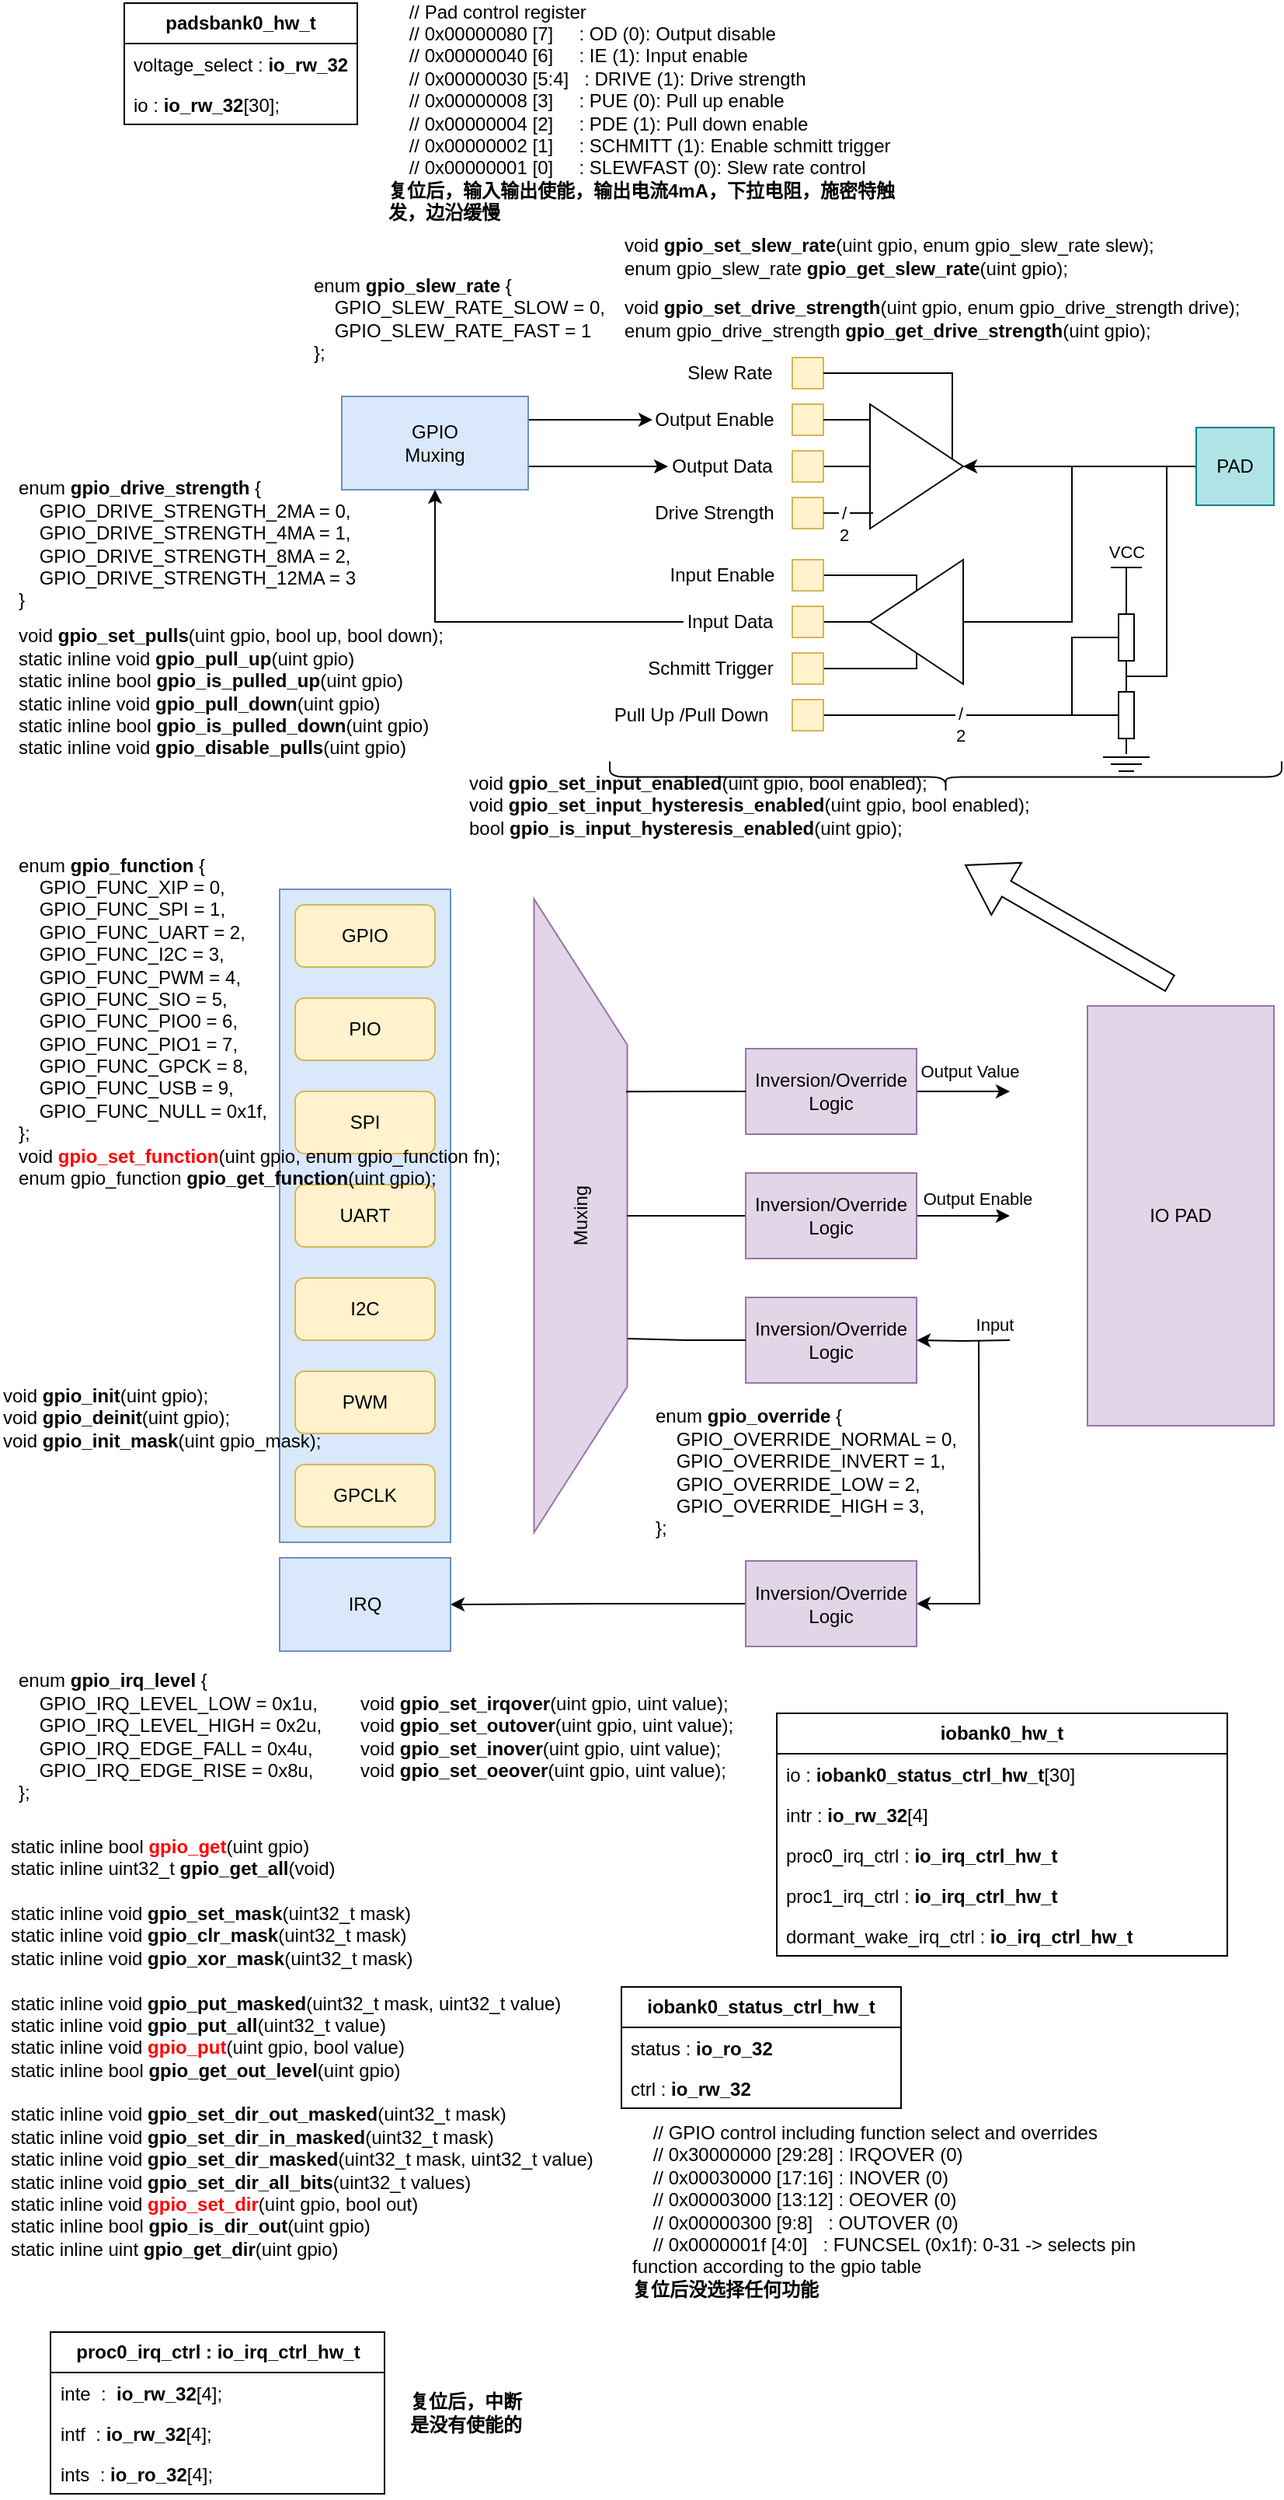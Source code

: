 <mxfile version="22.1.11" type="github">
  <diagram name="Page-1" id="UImN8F6RggUFPWrpkJpI">
    <mxGraphModel dx="1306" dy="1865" grid="1" gridSize="10" guides="1" tooltips="1" connect="1" arrows="1" fold="1" page="1" pageScale="1" pageWidth="850" pageHeight="1100" math="0" shadow="0">
      <root>
        <mxCell id="0" />
        <mxCell id="1" parent="0" />
        <mxCell id="ukT0D_zXUrws_9689R1D-16" value="" style="rounded=0;whiteSpace=wrap;html=1;shadow=0;fillColor=#dae8fc;strokeColor=#6c8ebf;" vertex="1" parent="1">
          <mxGeometry x="180" y="30" width="110" height="420" as="geometry" />
        </mxCell>
        <mxCell id="ukT0D_zXUrws_9689R1D-1" value="GPIO" style="rounded=1;whiteSpace=wrap;html=1;fillColor=#fff2cc;strokeColor=#d6b656;" vertex="1" parent="1">
          <mxGeometry x="190" y="40" width="90" height="40" as="geometry" />
        </mxCell>
        <mxCell id="ukT0D_zXUrws_9689R1D-2" value="PIO" style="rounded=1;whiteSpace=wrap;html=1;fillColor=#fff2cc;strokeColor=#d6b656;" vertex="1" parent="1">
          <mxGeometry x="190" y="100" width="90" height="40" as="geometry" />
        </mxCell>
        <mxCell id="ukT0D_zXUrws_9689R1D-3" value="GPCLK" style="rounded=1;whiteSpace=wrap;html=1;fillColor=#fff2cc;strokeColor=#d6b656;" vertex="1" parent="1">
          <mxGeometry x="190" y="400" width="90" height="40" as="geometry" />
        </mxCell>
        <mxCell id="ukT0D_zXUrws_9689R1D-4" value="PWM" style="rounded=1;whiteSpace=wrap;html=1;fillColor=#fff2cc;strokeColor=#d6b656;" vertex="1" parent="1">
          <mxGeometry x="190" y="340" width="90" height="40" as="geometry" />
        </mxCell>
        <mxCell id="ukT0D_zXUrws_9689R1D-5" value="SPI" style="rounded=1;whiteSpace=wrap;html=1;fillColor=#fff2cc;strokeColor=#d6b656;" vertex="1" parent="1">
          <mxGeometry x="190" y="160" width="90" height="40" as="geometry" />
        </mxCell>
        <mxCell id="ukT0D_zXUrws_9689R1D-6" value="UART" style="rounded=1;whiteSpace=wrap;html=1;fillColor=#fff2cc;strokeColor=#d6b656;" vertex="1" parent="1">
          <mxGeometry x="190" y="220" width="90" height="40" as="geometry" />
        </mxCell>
        <mxCell id="ukT0D_zXUrws_9689R1D-7" value="I2C" style="rounded=1;whiteSpace=wrap;html=1;fillColor=#fff2cc;strokeColor=#d6b656;" vertex="1" parent="1">
          <mxGeometry x="190" y="280" width="90" height="40" as="geometry" />
        </mxCell>
        <mxCell id="ukT0D_zXUrws_9689R1D-8" value="Muxing" style="verticalLabelPosition=middle;verticalAlign=middle;html=1;shape=trapezoid;perimeter=trapezoidPerimeter;whiteSpace=wrap;size=0.23;arcSize=10;flipV=1;labelPosition=center;align=center;rotation=270;flipH=0;fillColor=#e1d5e7;strokeColor=#9673a6;" vertex="1" parent="1">
          <mxGeometry x="170" y="210" width="407.5" height="60" as="geometry" />
        </mxCell>
        <mxCell id="ukT0D_zXUrws_9689R1D-21" style="edgeStyle=orthogonalEdgeStyle;rounded=0;orthogonalLoop=1;jettySize=auto;html=1;exitX=1;exitY=0.5;exitDx=0;exitDy=0;" edge="1" parent="1" source="ukT0D_zXUrws_9689R1D-10">
          <mxGeometry relative="1" as="geometry">
            <mxPoint x="650" y="240" as="targetPoint" />
          </mxGeometry>
        </mxCell>
        <mxCell id="ukT0D_zXUrws_9689R1D-23" value="Output Enable" style="edgeLabel;html=1;align=center;verticalAlign=middle;resizable=0;points=[];" vertex="1" connectable="0" parent="ukT0D_zXUrws_9689R1D-21">
          <mxGeometry x="0.308" y="3" relative="1" as="geometry">
            <mxPoint y="-9" as="offset" />
          </mxGeometry>
        </mxCell>
        <mxCell id="ukT0D_zXUrws_9689R1D-26" style="edgeStyle=orthogonalEdgeStyle;rounded=0;orthogonalLoop=1;jettySize=auto;html=1;exitX=0;exitY=0.5;exitDx=0;exitDy=0;endArrow=none;endFill=0;" edge="1" parent="1" source="ukT0D_zXUrws_9689R1D-10" target="ukT0D_zXUrws_9689R1D-8">
          <mxGeometry relative="1" as="geometry" />
        </mxCell>
        <mxCell id="ukT0D_zXUrws_9689R1D-10" value="Inversion/Override&lt;br&gt;Logic" style="rounded=0;whiteSpace=wrap;html=1;fillColor=#e1d5e7;strokeColor=#9673a6;" vertex="1" parent="1">
          <mxGeometry x="480" y="212.5" width="110" height="55" as="geometry" />
        </mxCell>
        <mxCell id="ukT0D_zXUrws_9689R1D-11" value="IO PAD" style="rounded=0;whiteSpace=wrap;html=1;fillColor=#e1d5e7;strokeColor=#9673a6;" vertex="1" parent="1">
          <mxGeometry x="700" y="105" width="120" height="270" as="geometry" />
        </mxCell>
        <mxCell id="ukT0D_zXUrws_9689R1D-13" value="Inversion/Override&lt;br&gt;Logic" style="rounded=0;whiteSpace=wrap;html=1;fillColor=#e1d5e7;strokeColor=#9673a6;" vertex="1" parent="1">
          <mxGeometry x="480" y="292.5" width="110" height="55" as="geometry" />
        </mxCell>
        <mxCell id="ukT0D_zXUrws_9689R1D-28" style="edgeStyle=orthogonalEdgeStyle;rounded=0;orthogonalLoop=1;jettySize=auto;html=1;exitX=1;exitY=0.5;exitDx=0;exitDy=0;endArrow=none;endFill=0;startArrow=classic;startFill=1;" edge="1" parent="1" source="ukT0D_zXUrws_9689R1D-14">
          <mxGeometry relative="1" as="geometry">
            <mxPoint x="630" y="320" as="targetPoint" />
          </mxGeometry>
        </mxCell>
        <mxCell id="ukT0D_zXUrws_9689R1D-30" style="edgeStyle=orthogonalEdgeStyle;rounded=0;orthogonalLoop=1;jettySize=auto;html=1;exitX=0;exitY=0.5;exitDx=0;exitDy=0;entryX=1;entryY=0.5;entryDx=0;entryDy=0;" edge="1" parent="1" source="ukT0D_zXUrws_9689R1D-14" target="ukT0D_zXUrws_9689R1D-15">
          <mxGeometry relative="1" as="geometry" />
        </mxCell>
        <mxCell id="ukT0D_zXUrws_9689R1D-14" value="Inversion/Override&lt;br&gt;Logic" style="rounded=0;whiteSpace=wrap;html=1;fillColor=#e1d5e7;strokeColor=#9673a6;" vertex="1" parent="1">
          <mxGeometry x="480" y="462" width="110" height="55" as="geometry" />
        </mxCell>
        <mxCell id="ukT0D_zXUrws_9689R1D-15" value="IRQ" style="rounded=0;whiteSpace=wrap;html=1;fillColor=#dae8fc;strokeColor=#6c8ebf;" vertex="1" parent="1">
          <mxGeometry x="180" y="460" width="110" height="60" as="geometry" />
        </mxCell>
        <mxCell id="ukT0D_zXUrws_9689R1D-20" style="edgeStyle=orthogonalEdgeStyle;rounded=0;orthogonalLoop=1;jettySize=auto;html=1;exitX=1;exitY=0.5;exitDx=0;exitDy=0;" edge="1" parent="1" source="ukT0D_zXUrws_9689R1D-19">
          <mxGeometry relative="1" as="geometry">
            <mxPoint x="650" y="160" as="targetPoint" />
          </mxGeometry>
        </mxCell>
        <mxCell id="ukT0D_zXUrws_9689R1D-24" value="Output Value" style="edgeLabel;html=1;align=center;verticalAlign=middle;resizable=0;points=[];" vertex="1" connectable="0" parent="ukT0D_zXUrws_9689R1D-20">
          <mxGeometry x="0.142" y="3" relative="1" as="geometry">
            <mxPoint y="-11" as="offset" />
          </mxGeometry>
        </mxCell>
        <mxCell id="ukT0D_zXUrws_9689R1D-19" value="Inversion/Override&lt;br&gt;Logic" style="rounded=0;whiteSpace=wrap;html=1;fillColor=#e1d5e7;strokeColor=#9673a6;" vertex="1" parent="1">
          <mxGeometry x="480" y="132.5" width="110" height="55" as="geometry" />
        </mxCell>
        <mxCell id="ukT0D_zXUrws_9689R1D-22" style="edgeStyle=orthogonalEdgeStyle;rounded=0;orthogonalLoop=1;jettySize=auto;html=1;entryX=1;entryY=0.5;entryDx=0;entryDy=0;" edge="1" parent="1" target="ukT0D_zXUrws_9689R1D-13">
          <mxGeometry relative="1" as="geometry">
            <mxPoint x="660" y="250" as="targetPoint" />
            <mxPoint x="650" y="320" as="sourcePoint" />
          </mxGeometry>
        </mxCell>
        <mxCell id="ukT0D_zXUrws_9689R1D-29" value="Input" style="edgeLabel;html=1;align=center;verticalAlign=middle;resizable=0;points=[];" vertex="1" connectable="0" parent="ukT0D_zXUrws_9689R1D-22">
          <mxGeometry x="-0.669" y="1" relative="1" as="geometry">
            <mxPoint y="-11" as="offset" />
          </mxGeometry>
        </mxCell>
        <mxCell id="ukT0D_zXUrws_9689R1D-25" style="edgeStyle=orthogonalEdgeStyle;rounded=0;orthogonalLoop=1;jettySize=auto;html=1;entryX=0.696;entryY=0.013;entryDx=0;entryDy=0;entryPerimeter=0;endArrow=none;endFill=0;" edge="1" parent="1" source="ukT0D_zXUrws_9689R1D-19" target="ukT0D_zXUrws_9689R1D-8">
          <mxGeometry relative="1" as="geometry" />
        </mxCell>
        <mxCell id="ukT0D_zXUrws_9689R1D-27" style="edgeStyle=orthogonalEdgeStyle;rounded=0;orthogonalLoop=1;jettySize=auto;html=1;exitX=0;exitY=0.5;exitDx=0;exitDy=0;entryX=0.306;entryY=-0.004;entryDx=0;entryDy=0;entryPerimeter=0;endArrow=none;endFill=0;" edge="1" parent="1" source="ukT0D_zXUrws_9689R1D-13" target="ukT0D_zXUrws_9689R1D-8">
          <mxGeometry relative="1" as="geometry" />
        </mxCell>
        <mxCell id="ukT0D_zXUrws_9689R1D-31" value="&lt;div&gt;enum &lt;b&gt;gpio_function&lt;/b&gt; {&lt;/div&gt;&lt;div&gt;&amp;nbsp; &amp;nbsp; GPIO_FUNC_XIP = 0,&lt;/div&gt;&lt;div&gt;&amp;nbsp; &amp;nbsp; GPIO_FUNC_SPI = 1,&lt;/div&gt;&lt;div&gt;&amp;nbsp; &amp;nbsp; GPIO_FUNC_UART = 2,&lt;/div&gt;&lt;div&gt;&amp;nbsp; &amp;nbsp; GPIO_FUNC_I2C = 3,&lt;/div&gt;&lt;div&gt;&amp;nbsp; &amp;nbsp; GPIO_FUNC_PWM = 4,&lt;/div&gt;&lt;div&gt;&amp;nbsp; &amp;nbsp; GPIO_FUNC_SIO = 5,&lt;/div&gt;&lt;div&gt;&amp;nbsp; &amp;nbsp; GPIO_FUNC_PIO0 = 6,&lt;/div&gt;&lt;div&gt;&amp;nbsp; &amp;nbsp; GPIO_FUNC_PIO1 = 7,&lt;/div&gt;&lt;div&gt;&amp;nbsp; &amp;nbsp; GPIO_FUNC_GPCK = 8,&lt;/div&gt;&lt;div&gt;&amp;nbsp; &amp;nbsp; GPIO_FUNC_USB = 9,&lt;/div&gt;&lt;div&gt;&amp;nbsp; &amp;nbsp; GPIO_FUNC_NULL = 0x1f,&lt;/div&gt;&lt;div&gt;};&lt;/div&gt;&lt;div&gt;void &lt;b&gt;&lt;font color=&quot;#ff0000&quot;&gt;gpio_set_function&lt;/font&gt;&lt;/b&gt;(uint gpio, enum gpio_function fn);&lt;br&gt;&lt;/div&gt;&lt;div&gt;enum gpio_function &lt;b&gt;gpio_get_function&lt;/b&gt;(uint gpio);&lt;br&gt;&lt;/div&gt;" style="text;html=1;strokeColor=none;fillColor=none;align=left;verticalAlign=middle;whiteSpace=wrap;rounded=0;" vertex="1" parent="1">
          <mxGeometry x="10" y="5" width="330" height="220" as="geometry" />
        </mxCell>
        <mxCell id="ukT0D_zXUrws_9689R1D-32" value="&lt;div&gt;enum &lt;b&gt;gpio_irq_level&lt;/b&gt; {&lt;/div&gt;&lt;div&gt;&amp;nbsp; &amp;nbsp; GPIO_IRQ_LEVEL_LOW = 0x1u,&lt;/div&gt;&lt;div&gt;&amp;nbsp; &amp;nbsp; GPIO_IRQ_LEVEL_HIGH = 0x2u,&lt;/div&gt;&lt;div&gt;&amp;nbsp; &amp;nbsp; GPIO_IRQ_EDGE_FALL = 0x4u,&lt;/div&gt;&lt;div&gt;&amp;nbsp; &amp;nbsp; GPIO_IRQ_EDGE_RISE = 0x8u,&lt;/div&gt;&lt;div&gt;};&lt;/div&gt;" style="text;html=1;strokeColor=none;fillColor=none;align=left;verticalAlign=middle;whiteSpace=wrap;rounded=0;" vertex="1" parent="1">
          <mxGeometry x="10" y="560" width="200" height="30" as="geometry" />
        </mxCell>
        <mxCell id="ukT0D_zXUrws_9689R1D-33" value="&lt;div&gt;enum &lt;b&gt;gpio_override&lt;/b&gt; {&lt;/div&gt;&lt;div&gt;&amp;nbsp; &amp;nbsp; GPIO_OVERRIDE_NORMAL = 0,&lt;/div&gt;&lt;div&gt;&amp;nbsp; &amp;nbsp; GPIO_OVERRIDE_INVERT = 1,&amp;nbsp;&lt;/div&gt;&lt;div&gt;&amp;nbsp; &amp;nbsp; GPIO_OVERRIDE_LOW = 2,&lt;/div&gt;&lt;div&gt;&amp;nbsp; &amp;nbsp; GPIO_OVERRIDE_HIGH = 3,&lt;/div&gt;&lt;div style=&quot;&quot;&gt;};&lt;/div&gt;" style="text;html=1;strokeColor=none;fillColor=none;align=left;verticalAlign=middle;whiteSpace=wrap;rounded=0;" vertex="1" parent="1">
          <mxGeometry x="420" y="370" width="210" height="70" as="geometry" />
        </mxCell>
        <mxCell id="ukT0D_zXUrws_9689R1D-87" style="edgeStyle=orthogonalEdgeStyle;rounded=0;orthogonalLoop=1;jettySize=auto;html=1;exitX=1;exitY=0.25;exitDx=0;exitDy=0;entryX=0;entryY=0.5;entryDx=0;entryDy=0;" edge="1" parent="1" source="ukT0D_zXUrws_9689R1D-34" target="ukT0D_zXUrws_9689R1D-49">
          <mxGeometry relative="1" as="geometry" />
        </mxCell>
        <mxCell id="ukT0D_zXUrws_9689R1D-88" style="edgeStyle=orthogonalEdgeStyle;rounded=0;orthogonalLoop=1;jettySize=auto;html=1;exitX=1;exitY=0.75;exitDx=0;exitDy=0;entryX=0;entryY=0.5;entryDx=0;entryDy=0;" edge="1" parent="1" source="ukT0D_zXUrws_9689R1D-34" target="ukT0D_zXUrws_9689R1D-50">
          <mxGeometry relative="1" as="geometry">
            <mxPoint x="420" y="-242" as="targetPoint" />
          </mxGeometry>
        </mxCell>
        <mxCell id="ukT0D_zXUrws_9689R1D-34" value="GPIO&lt;br&gt;Muxing" style="rounded=0;whiteSpace=wrap;html=1;fillColor=#dae8fc;strokeColor=#6c8ebf;" vertex="1" parent="1">
          <mxGeometry x="220" y="-287" width="120" height="60" as="geometry" />
        </mxCell>
        <mxCell id="ukT0D_zXUrws_9689R1D-35" value="" style="triangle;whiteSpace=wrap;html=1;" vertex="1" parent="1">
          <mxGeometry x="560" y="-282" width="60" height="80" as="geometry" />
        </mxCell>
        <mxCell id="ukT0D_zXUrws_9689R1D-36" value="" style="rounded=0;whiteSpace=wrap;html=1;fillColor=#fff2cc;strokeColor=#d6b656;" vertex="1" parent="1">
          <mxGeometry x="510" y="-312" width="20" height="20" as="geometry" />
        </mxCell>
        <mxCell id="ukT0D_zXUrws_9689R1D-37" value="" style="rounded=0;whiteSpace=wrap;html=1;fillColor=#fff2cc;strokeColor=#d6b656;" vertex="1" parent="1">
          <mxGeometry x="510" y="-282" width="20" height="20" as="geometry" />
        </mxCell>
        <mxCell id="ukT0D_zXUrws_9689R1D-45" style="edgeStyle=orthogonalEdgeStyle;rounded=0;orthogonalLoop=1;jettySize=auto;html=1;exitX=1;exitY=0.5;exitDx=0;exitDy=0;entryX=0;entryY=0.5;entryDx=0;entryDy=0;endArrow=none;endFill=0;" edge="1" parent="1" source="ukT0D_zXUrws_9689R1D-39" target="ukT0D_zXUrws_9689R1D-35">
          <mxGeometry relative="1" as="geometry" />
        </mxCell>
        <mxCell id="ukT0D_zXUrws_9689R1D-39" value="" style="rounded=0;whiteSpace=wrap;html=1;fillColor=#fff2cc;strokeColor=#d6b656;" vertex="1" parent="1">
          <mxGeometry x="510" y="-252" width="20" height="20" as="geometry" />
        </mxCell>
        <mxCell id="ukT0D_zXUrws_9689R1D-40" value="" style="rounded=0;whiteSpace=wrap;html=1;fillColor=#fff2cc;strokeColor=#d6b656;" vertex="1" parent="1">
          <mxGeometry x="510" y="-222" width="20" height="20" as="geometry" />
        </mxCell>
        <mxCell id="ukT0D_zXUrws_9689R1D-42" style="edgeStyle=orthogonalEdgeStyle;rounded=0;orthogonalLoop=1;jettySize=auto;html=1;exitX=1;exitY=0.5;exitDx=0;exitDy=0;entryX=0.883;entryY=0.444;entryDx=0;entryDy=0;entryPerimeter=0;endArrow=none;endFill=0;" edge="1" parent="1" source="ukT0D_zXUrws_9689R1D-36" target="ukT0D_zXUrws_9689R1D-35">
          <mxGeometry relative="1" as="geometry" />
        </mxCell>
        <mxCell id="ukT0D_zXUrws_9689R1D-44" style="edgeStyle=orthogonalEdgeStyle;rounded=0;orthogonalLoop=1;jettySize=auto;html=1;exitX=1;exitY=0.5;exitDx=0;exitDy=0;entryX=0;entryY=0.131;entryDx=0;entryDy=0;entryPerimeter=0;endArrow=none;endFill=0;" edge="1" parent="1" source="ukT0D_zXUrws_9689R1D-37" target="ukT0D_zXUrws_9689R1D-35">
          <mxGeometry relative="1" as="geometry" />
        </mxCell>
        <mxCell id="ukT0D_zXUrws_9689R1D-46" style="edgeStyle=orthogonalEdgeStyle;rounded=0;orthogonalLoop=1;jettySize=auto;html=1;exitX=1;exitY=0.5;exitDx=0;exitDy=0;entryX=0.033;entryY=0.869;entryDx=0;entryDy=0;entryPerimeter=0;endArrow=none;endFill=0;" edge="1" parent="1" source="ukT0D_zXUrws_9689R1D-40" target="ukT0D_zXUrws_9689R1D-35">
          <mxGeometry relative="1" as="geometry" />
        </mxCell>
        <mxCell id="ukT0D_zXUrws_9689R1D-47" value="/&lt;br&gt;2" style="edgeLabel;html=1;align=center;verticalAlign=middle;resizable=0;points=[];" vertex="1" connectable="0" parent="ukT0D_zXUrws_9689R1D-46">
          <mxGeometry x="-0.2" relative="1" as="geometry">
            <mxPoint y="7" as="offset" />
          </mxGeometry>
        </mxCell>
        <mxCell id="ukT0D_zXUrws_9689R1D-48" value="Slew Rate" style="text;html=1;strokeColor=none;fillColor=none;align=center;verticalAlign=middle;whiteSpace=wrap;rounded=0;" vertex="1" parent="1">
          <mxGeometry x="440" y="-312" width="60" height="20" as="geometry" />
        </mxCell>
        <mxCell id="ukT0D_zXUrws_9689R1D-49" value="Output Enable" style="text;html=1;strokeColor=none;fillColor=none;align=center;verticalAlign=middle;whiteSpace=wrap;rounded=0;" vertex="1" parent="1">
          <mxGeometry x="420" y="-282" width="80" height="20" as="geometry" />
        </mxCell>
        <mxCell id="ukT0D_zXUrws_9689R1D-50" value="Output Data" style="text;html=1;strokeColor=none;fillColor=none;align=center;verticalAlign=middle;whiteSpace=wrap;rounded=0;" vertex="1" parent="1">
          <mxGeometry x="430" y="-252" width="70" height="20" as="geometry" />
        </mxCell>
        <mxCell id="ukT0D_zXUrws_9689R1D-51" value="Drive Strength" style="text;html=1;strokeColor=none;fillColor=none;align=center;verticalAlign=middle;whiteSpace=wrap;rounded=0;" vertex="1" parent="1">
          <mxGeometry x="420" y="-222" width="80" height="20" as="geometry" />
        </mxCell>
        <mxCell id="ukT0D_zXUrws_9689R1D-65" style="edgeStyle=orthogonalEdgeStyle;rounded=0;orthogonalLoop=1;jettySize=auto;html=1;exitX=0.5;exitY=1;exitDx=0;exitDy=0;entryX=1;entryY=0.5;entryDx=0;entryDy=0;endArrow=none;endFill=0;" edge="1" parent="1" source="ukT0D_zXUrws_9689R1D-52" target="ukT0D_zXUrws_9689R1D-58">
          <mxGeometry relative="1" as="geometry">
            <Array as="points">
              <mxPoint x="590" y="-172" />
            </Array>
          </mxGeometry>
        </mxCell>
        <mxCell id="ukT0D_zXUrws_9689R1D-66" style="edgeStyle=orthogonalEdgeStyle;rounded=0;orthogonalLoop=1;jettySize=auto;html=1;exitX=0.5;exitY=0;exitDx=0;exitDy=0;entryX=1;entryY=0.5;entryDx=0;entryDy=0;endArrow=none;endFill=0;" edge="1" parent="1" source="ukT0D_zXUrws_9689R1D-52" target="ukT0D_zXUrws_9689R1D-56">
          <mxGeometry relative="1" as="geometry">
            <Array as="points">
              <mxPoint x="590" y="-112" />
            </Array>
          </mxGeometry>
        </mxCell>
        <mxCell id="ukT0D_zXUrws_9689R1D-67" style="edgeStyle=orthogonalEdgeStyle;rounded=0;orthogonalLoop=1;jettySize=auto;html=1;exitX=1;exitY=0.5;exitDx=0;exitDy=0;entryX=1;entryY=0.5;entryDx=0;entryDy=0;endArrow=none;endFill=0;" edge="1" parent="1" source="ukT0D_zXUrws_9689R1D-52" target="ukT0D_zXUrws_9689R1D-57">
          <mxGeometry relative="1" as="geometry" />
        </mxCell>
        <mxCell id="ukT0D_zXUrws_9689R1D-52" value="" style="triangle;whiteSpace=wrap;html=1;rotation=-180;" vertex="1" parent="1">
          <mxGeometry x="560" y="-182" width="60" height="80" as="geometry" />
        </mxCell>
        <mxCell id="ukT0D_zXUrws_9689R1D-54" style="edgeStyle=orthogonalEdgeStyle;rounded=0;orthogonalLoop=1;jettySize=auto;html=1;exitX=0;exitY=0.5;exitDx=0;exitDy=0;entryX=1;entryY=0.5;entryDx=0;entryDy=0;" edge="1" parent="1" source="ukT0D_zXUrws_9689R1D-53" target="ukT0D_zXUrws_9689R1D-35">
          <mxGeometry relative="1" as="geometry" />
        </mxCell>
        <mxCell id="ukT0D_zXUrws_9689R1D-55" style="edgeStyle=orthogonalEdgeStyle;rounded=0;orthogonalLoop=1;jettySize=auto;html=1;exitX=0;exitY=0.5;exitDx=0;exitDy=0;entryX=0;entryY=0.5;entryDx=0;entryDy=0;endArrow=none;endFill=0;" edge="1" parent="1" source="ukT0D_zXUrws_9689R1D-53" target="ukT0D_zXUrws_9689R1D-52">
          <mxGeometry relative="1" as="geometry">
            <Array as="points">
              <mxPoint x="690" y="-242" />
              <mxPoint x="690" y="-142" />
            </Array>
          </mxGeometry>
        </mxCell>
        <mxCell id="ukT0D_zXUrws_9689R1D-53" value="PAD" style="rounded=0;whiteSpace=wrap;html=1;fillColor=#b0e3e6;strokeColor=#0e8088;" vertex="1" parent="1">
          <mxGeometry x="770" y="-267" width="50" height="50" as="geometry" />
        </mxCell>
        <mxCell id="ukT0D_zXUrws_9689R1D-56" value="" style="rounded=0;whiteSpace=wrap;html=1;fillColor=#fff2cc;strokeColor=#d6b656;" vertex="1" parent="1">
          <mxGeometry x="510" y="-122" width="20" height="20" as="geometry" />
        </mxCell>
        <mxCell id="ukT0D_zXUrws_9689R1D-57" value="" style="rounded=0;whiteSpace=wrap;html=1;fillColor=#fff2cc;strokeColor=#d6b656;" vertex="1" parent="1">
          <mxGeometry x="510" y="-152" width="20" height="20" as="geometry" />
        </mxCell>
        <mxCell id="ukT0D_zXUrws_9689R1D-58" value="" style="rounded=0;whiteSpace=wrap;html=1;fillColor=#fff2cc;strokeColor=#d6b656;" vertex="1" parent="1">
          <mxGeometry x="510" y="-182" width="20" height="20" as="geometry" />
        </mxCell>
        <mxCell id="ukT0D_zXUrws_9689R1D-59" value="Schmitt Trigger" style="text;html=1;strokeColor=none;fillColor=none;align=center;verticalAlign=middle;whiteSpace=wrap;rounded=0;" vertex="1" parent="1">
          <mxGeometry x="415" y="-122" width="85" height="20" as="geometry" />
        </mxCell>
        <mxCell id="ukT0D_zXUrws_9689R1D-86" style="edgeStyle=orthogonalEdgeStyle;rounded=0;orthogonalLoop=1;jettySize=auto;html=1;" edge="1" parent="1" source="ukT0D_zXUrws_9689R1D-60" target="ukT0D_zXUrws_9689R1D-34">
          <mxGeometry relative="1" as="geometry" />
        </mxCell>
        <mxCell id="ukT0D_zXUrws_9689R1D-60" value="Input Data" style="text;html=1;strokeColor=none;fillColor=none;align=center;verticalAlign=middle;whiteSpace=wrap;rounded=0;" vertex="1" parent="1">
          <mxGeometry x="440" y="-152" width="60" height="20" as="geometry" />
        </mxCell>
        <mxCell id="ukT0D_zXUrws_9689R1D-61" value="Input Enable" style="text;html=1;strokeColor=none;fillColor=none;align=center;verticalAlign=middle;whiteSpace=wrap;rounded=0;" vertex="1" parent="1">
          <mxGeometry x="430" y="-182" width="70" height="20" as="geometry" />
        </mxCell>
        <mxCell id="ukT0D_zXUrws_9689R1D-83" style="edgeStyle=orthogonalEdgeStyle;rounded=0;orthogonalLoop=1;jettySize=auto;html=1;exitX=1;exitY=0.5;exitDx=0;exitDy=0;entryX=0;entryY=0.5;entryDx=0;entryDy=0;endArrow=none;endFill=0;" edge="1" parent="1" source="ukT0D_zXUrws_9689R1D-68" target="ukT0D_zXUrws_9689R1D-70">
          <mxGeometry relative="1" as="geometry" />
        </mxCell>
        <mxCell id="ukT0D_zXUrws_9689R1D-84" style="edgeStyle=orthogonalEdgeStyle;rounded=0;orthogonalLoop=1;jettySize=auto;html=1;exitX=1;exitY=0.5;exitDx=0;exitDy=0;entryX=0;entryY=0.5;entryDx=0;entryDy=0;endArrow=none;endFill=0;" edge="1" parent="1" source="ukT0D_zXUrws_9689R1D-68" target="ukT0D_zXUrws_9689R1D-76">
          <mxGeometry relative="1" as="geometry">
            <Array as="points">
              <mxPoint x="690" y="-82" />
              <mxPoint x="690" y="-132" />
            </Array>
          </mxGeometry>
        </mxCell>
        <mxCell id="ukT0D_zXUrws_9689R1D-85" value="/&lt;br&gt;2" style="edgeLabel;html=1;align=center;verticalAlign=middle;resizable=0;points=[];" vertex="1" connectable="0" parent="ukT0D_zXUrws_9689R1D-84">
          <mxGeometry x="-0.267" relative="1" as="geometry">
            <mxPoint y="6" as="offset" />
          </mxGeometry>
        </mxCell>
        <mxCell id="ukT0D_zXUrws_9689R1D-68" value="" style="rounded=0;whiteSpace=wrap;html=1;fillColor=#fff2cc;strokeColor=#d6b656;" vertex="1" parent="1">
          <mxGeometry x="510" y="-92" width="20" height="20" as="geometry" />
        </mxCell>
        <mxCell id="ukT0D_zXUrws_9689R1D-69" value="Pull Up /Pull Down" style="text;html=1;strokeColor=none;fillColor=none;align=center;verticalAlign=middle;whiteSpace=wrap;rounded=0;" vertex="1" parent="1">
          <mxGeometry x="390" y="-92" width="110" height="20" as="geometry" />
        </mxCell>
        <mxCell id="ukT0D_zXUrws_9689R1D-77" style="edgeStyle=orthogonalEdgeStyle;rounded=0;orthogonalLoop=1;jettySize=auto;html=1;exitX=0.5;exitY=0;exitDx=0;exitDy=0;entryX=0.5;entryY=1;entryDx=0;entryDy=0;endArrow=none;endFill=0;" edge="1" parent="1" source="ukT0D_zXUrws_9689R1D-70" target="ukT0D_zXUrws_9689R1D-76">
          <mxGeometry relative="1" as="geometry" />
        </mxCell>
        <mxCell id="ukT0D_zXUrws_9689R1D-78" style="edgeStyle=orthogonalEdgeStyle;rounded=0;orthogonalLoop=1;jettySize=auto;html=1;exitX=0.5;exitY=1;exitDx=0;exitDy=0;endArrow=none;endFill=0;" edge="1" parent="1" source="ukT0D_zXUrws_9689R1D-70">
          <mxGeometry relative="1" as="geometry">
            <mxPoint x="725" y="-57" as="targetPoint" />
          </mxGeometry>
        </mxCell>
        <mxCell id="ukT0D_zXUrws_9689R1D-70" value="" style="rounded=0;whiteSpace=wrap;html=1;" vertex="1" parent="1">
          <mxGeometry x="720" y="-97" width="10" height="30" as="geometry" />
        </mxCell>
        <mxCell id="ukT0D_zXUrws_9689R1D-74" value="" style="group;flipV=1;" vertex="1" connectable="0" parent="1">
          <mxGeometry x="710" y="-55" width="30" height="9" as="geometry" />
        </mxCell>
        <mxCell id="ukT0D_zXUrws_9689R1D-71" value="" style="endArrow=none;html=1;rounded=0;" edge="1" parent="ukT0D_zXUrws_9689R1D-74">
          <mxGeometry width="50" height="50" relative="1" as="geometry">
            <mxPoint x="20" y="9" as="sourcePoint" />
            <mxPoint x="10" y="9" as="targetPoint" />
          </mxGeometry>
        </mxCell>
        <mxCell id="ukT0D_zXUrws_9689R1D-72" value="" style="endArrow=none;html=1;rounded=0;" edge="1" parent="ukT0D_zXUrws_9689R1D-74">
          <mxGeometry width="50" height="50" relative="1" as="geometry">
            <mxPoint x="25" y="4.5" as="sourcePoint" />
            <mxPoint x="5" y="4.5" as="targetPoint" />
          </mxGeometry>
        </mxCell>
        <mxCell id="ukT0D_zXUrws_9689R1D-73" value="" style="endArrow=none;html=1;rounded=0;" edge="1" parent="ukT0D_zXUrws_9689R1D-74">
          <mxGeometry width="50" height="50" relative="1" as="geometry">
            <mxPoint x="30" as="sourcePoint" />
            <mxPoint as="targetPoint" />
          </mxGeometry>
        </mxCell>
        <mxCell id="ukT0D_zXUrws_9689R1D-79" style="edgeStyle=orthogonalEdgeStyle;rounded=0;orthogonalLoop=1;jettySize=auto;html=1;exitX=0.5;exitY=1;exitDx=0;exitDy=0;endArrow=none;endFill=0;" edge="1" parent="1">
          <mxGeometry relative="1" as="geometry">
            <mxPoint x="750" y="-242" as="targetPoint" />
            <mxPoint x="725" y="-122" as="sourcePoint" />
            <Array as="points">
              <mxPoint x="725" y="-107" />
              <mxPoint x="751" y="-107" />
            </Array>
          </mxGeometry>
        </mxCell>
        <mxCell id="ukT0D_zXUrws_9689R1D-82" style="edgeStyle=orthogonalEdgeStyle;rounded=0;orthogonalLoop=1;jettySize=auto;html=1;exitX=0.5;exitY=0;exitDx=0;exitDy=0;endArrow=none;endFill=0;" edge="1" parent="1" source="ukT0D_zXUrws_9689R1D-76">
          <mxGeometry relative="1" as="geometry">
            <mxPoint x="725" y="-177" as="targetPoint" />
          </mxGeometry>
        </mxCell>
        <mxCell id="ukT0D_zXUrws_9689R1D-76" value="" style="rounded=0;whiteSpace=wrap;html=1;" vertex="1" parent="1">
          <mxGeometry x="720" y="-147" width="10" height="30" as="geometry" />
        </mxCell>
        <mxCell id="ukT0D_zXUrws_9689R1D-80" value="" style="endArrow=none;html=1;rounded=0;" edge="1" parent="1">
          <mxGeometry width="50" height="50" relative="1" as="geometry">
            <mxPoint x="715" y="-177" as="sourcePoint" />
            <mxPoint x="735" y="-177" as="targetPoint" />
          </mxGeometry>
        </mxCell>
        <mxCell id="ukT0D_zXUrws_9689R1D-81" value="VCC&lt;br&gt;" style="edgeLabel;html=1;align=center;verticalAlign=middle;resizable=0;points=[];" vertex="1" connectable="0" parent="ukT0D_zXUrws_9689R1D-80">
          <mxGeometry x="0.2" y="1" relative="1" as="geometry">
            <mxPoint x="-2" y="-9" as="offset" />
          </mxGeometry>
        </mxCell>
        <mxCell id="ukT0D_zXUrws_9689R1D-89" value="" style="shape=curlyBracket;whiteSpace=wrap;html=1;rounded=1;labelPosition=left;verticalLabelPosition=middle;align=right;verticalAlign=middle;rotation=-90;" vertex="1" parent="1">
          <mxGeometry x="598.75" y="-258.5" width="20" height="432.5" as="geometry" />
        </mxCell>
        <mxCell id="ukT0D_zXUrws_9689R1D-90" value="" style="shape=singleArrow;direction=north;whiteSpace=wrap;html=1;rotation=-60;" vertex="1" parent="1">
          <mxGeometry x="667.92" y="-23.43" width="38.66" height="151.76" as="geometry" />
        </mxCell>
        <mxCell id="ukT0D_zXUrws_9689R1D-91" value="&lt;div&gt;enum &lt;b&gt;gpio_drive_strength&lt;/b&gt; {&lt;/div&gt;&lt;div&gt;&amp;nbsp; &amp;nbsp; GPIO_DRIVE_STRENGTH_2MA = 0,&lt;/div&gt;&lt;div&gt;&amp;nbsp; &amp;nbsp; GPIO_DRIVE_STRENGTH_4MA = 1,&amp;nbsp;&lt;/div&gt;&lt;div&gt;&amp;nbsp; &amp;nbsp; GPIO_DRIVE_STRENGTH_8MA = 2,&lt;/div&gt;&lt;div&gt;&amp;nbsp; &amp;nbsp; GPIO_DRIVE_STRENGTH_12MA = 3&amp;nbsp;&lt;/div&gt;&lt;div&gt;}&lt;/div&gt;" style="text;html=1;strokeColor=none;fillColor=none;align=left;verticalAlign=middle;whiteSpace=wrap;rounded=0;" vertex="1" parent="1">
          <mxGeometry x="10" y="-237" width="230" height="90" as="geometry" />
        </mxCell>
        <mxCell id="ukT0D_zXUrws_9689R1D-92" value="&lt;div&gt;enum &lt;b&gt;gpio_slew_rate&lt;/b&gt; {&lt;/div&gt;&lt;div&gt;&amp;nbsp; &amp;nbsp; GPIO_SLEW_RATE_SLOW = 0,&lt;/div&gt;&lt;div&gt;&amp;nbsp; &amp;nbsp; GPIO_SLEW_RATE_FAST = 1&lt;/div&gt;&lt;div&gt;};&lt;/div&gt;" style="text;html=1;strokeColor=none;fillColor=none;align=left;verticalAlign=middle;whiteSpace=wrap;rounded=0;" vertex="1" parent="1">
          <mxGeometry x="200" y="-352" width="200" height="30" as="geometry" />
        </mxCell>
        <mxCell id="ukT0D_zXUrws_9689R1D-93" value="void &lt;b&gt;gpio_set_pulls&lt;/b&gt;(uint gpio, bool up, bool down);&lt;br&gt;static inline void &lt;b&gt;gpio_pull_up&lt;/b&gt;(uint gpio)&lt;br&gt;static inline bool &lt;b&gt;gpio_is_pulled_up&lt;/b&gt;(uint gpio)&lt;br&gt;static inline void &lt;b&gt;gpio_pull_down&lt;/b&gt;(uint gpio)&lt;br&gt;static inline bool &lt;b&gt;gpio_is_pulled_down&lt;/b&gt;(uint gpio)&lt;br&gt;static inline void &lt;b&gt;gpio_disable_pulls&lt;/b&gt;(uint gpio)" style="text;html=1;strokeColor=none;fillColor=none;align=left;verticalAlign=middle;whiteSpace=wrap;rounded=0;" vertex="1" parent="1">
          <mxGeometry x="10" y="-132" width="280" height="70" as="geometry" />
        </mxCell>
        <mxCell id="ukT0D_zXUrws_9689R1D-94" value="&lt;div&gt;void &lt;b&gt;gpio_set_irqover&lt;/b&gt;(uint gpio, uint value);&lt;/div&gt;&lt;div&gt;void &lt;b&gt;gpio_set_outover&lt;/b&gt;(uint gpio, uint value);&lt;/div&gt;&lt;div&gt;void &lt;b&gt;gpio_set_inover&lt;/b&gt;(uint gpio, uint value);&lt;/div&gt;&lt;div&gt;void &lt;b&gt;gpio_set_oeover&lt;/b&gt;(uint gpio, uint value);&lt;/div&gt;" style="text;html=1;strokeColor=none;fillColor=none;align=left;verticalAlign=middle;whiteSpace=wrap;rounded=0;" vertex="1" parent="1">
          <mxGeometry x="230" y="540" width="250" height="70" as="geometry" />
        </mxCell>
        <mxCell id="ukT0D_zXUrws_9689R1D-95" value="&lt;div&gt;void &lt;b&gt;gpio_set_input_enabled&lt;/b&gt;(uint gpio, bool enabled);&lt;/div&gt;&lt;div&gt;void &lt;b&gt;gpio_set_input_hysteresis_enabled&lt;/b&gt;(uint gpio, bool enabled);&lt;/div&gt;&lt;div style=&quot;&quot;&gt;bool &lt;b&gt;gpio_is_input_hysteresis_enabled&lt;/b&gt;(uint gpio);&lt;/div&gt;" style="text;html=1;strokeColor=none;fillColor=none;align=left;verticalAlign=middle;whiteSpace=wrap;rounded=0;" vertex="1" parent="1">
          <mxGeometry x="300" y="-39" width="380" height="30" as="geometry" />
        </mxCell>
        <mxCell id="ukT0D_zXUrws_9689R1D-96" value="&lt;div&gt;void &lt;b&gt;gpio_set_slew_rate&lt;/b&gt;(uint gpio, enum gpio_slew_rate slew);&lt;/div&gt;&lt;div&gt;enum gpio_slew_rate &lt;b&gt;gpio_get_slew_rate&lt;/b&gt;(uint gpio);&lt;/div&gt;" style="text;html=1;strokeColor=none;fillColor=none;align=left;verticalAlign=middle;whiteSpace=wrap;rounded=0;" vertex="1" parent="1">
          <mxGeometry x="400" y="-392" width="380" height="30" as="geometry" />
        </mxCell>
        <mxCell id="ukT0D_zXUrws_9689R1D-97" value="&lt;div&gt;void &lt;b&gt;gpio_set_drive_strength&lt;/b&gt;(uint gpio, enum gpio_drive_strength drive);&lt;/div&gt;&lt;div&gt;enum gpio_drive_strength &lt;b&gt;gpio_get_drive_strength&lt;/b&gt;(uint gpio);&lt;/div&gt;" style="text;html=1;strokeColor=none;fillColor=none;align=left;verticalAlign=middle;whiteSpace=wrap;rounded=0;" vertex="1" parent="1">
          <mxGeometry x="400" y="-352" width="400" height="30" as="geometry" />
        </mxCell>
        <mxCell id="ukT0D_zXUrws_9689R1D-98" value="&lt;div&gt;void &lt;b&gt;gpio_init&lt;/b&gt;(uint gpio);&lt;/div&gt;&lt;div&gt;void &lt;b&gt;gpio_deinit&lt;/b&gt;(uint gpio);&lt;/div&gt;&lt;div&gt;void &lt;b&gt;gpio_init_mask&lt;/b&gt;(uint gpio_mask);&lt;/div&gt;" style="text;html=1;strokeColor=none;fillColor=none;align=left;verticalAlign=middle;whiteSpace=wrap;rounded=0;" vertex="1" parent="1">
          <mxGeometry y="340" width="210" height="60" as="geometry" />
        </mxCell>
        <mxCell id="ukT0D_zXUrws_9689R1D-99" value="&lt;div&gt;static inline bool &lt;b&gt;&lt;font color=&quot;#ff0000&quot;&gt;gpio_get&lt;/font&gt;&lt;/b&gt;(uint gpio)&amp;nbsp;&lt;/div&gt;&lt;div&gt;static inline uint32_t &lt;b&gt;gpio_get_all&lt;/b&gt;(void)&amp;nbsp;&lt;/div&gt;&lt;div&gt;&lt;br&gt;&lt;/div&gt;&lt;div&gt;static inline void &lt;b&gt;gpio_set_mask&lt;/b&gt;(uint32_t mask)&amp;nbsp;&lt;/div&gt;&lt;div&gt;static inline void &lt;b&gt;gpio_clr_mask&lt;/b&gt;(uint32_t mask)&amp;nbsp;&lt;/div&gt;&lt;div&gt;static inline void &lt;b&gt;gpio_xor_mask&lt;/b&gt;(uint32_t mask)&amp;nbsp;&lt;/div&gt;&lt;div&gt;&lt;br&gt;&lt;/div&gt;&lt;div&gt;static inline void &lt;b&gt;gpio_put_masked&lt;/b&gt;(uint32_t mask, uint32_t value)&amp;nbsp;&lt;/div&gt;&lt;div&gt;static inline void &lt;b&gt;gpio_put_all&lt;/b&gt;(uint32_t value)&lt;/div&gt;&lt;div&gt;static inline void &lt;b&gt;&lt;font color=&quot;#ff0000&quot;&gt;gpio_put&lt;/font&gt;&lt;/b&gt;(uint gpio, bool value)&amp;nbsp;&lt;/div&gt;&lt;div&gt;static inline bool &lt;b&gt;gpio_get_out_level&lt;/b&gt;(uint gpio)&amp;nbsp;&lt;/div&gt;&lt;div&gt;&lt;br&gt;&lt;/div&gt;&lt;div&gt;static inline void &lt;b&gt;gpio_set_dir_out_masked&lt;/b&gt;(uint32_t mask)&amp;nbsp;&lt;/div&gt;&lt;div&gt;static inline void &lt;b&gt;gpio_set_dir_in_masked&lt;/b&gt;(uint32_t mask)&amp;nbsp;&lt;/div&gt;&lt;div&gt;static inline void &lt;b&gt;gpio_set_dir_masked&lt;/b&gt;(uint32_t mask, uint32_t value)&amp;nbsp;&lt;/div&gt;&lt;div&gt;static inline void &lt;b&gt;gpio_set_dir_all_bits&lt;/b&gt;(uint32_t values)&lt;/div&gt;&lt;div&gt;static inline void &lt;b&gt;&lt;font color=&quot;#ff0000&quot;&gt;gpio_set_dir&lt;/font&gt;&lt;/b&gt;(uint gpio, bool out)&amp;nbsp;&lt;/div&gt;&lt;div&gt;static inline bool &lt;b&gt;gpio_is_dir_out&lt;/b&gt;(uint gpio)&amp;nbsp;&lt;/div&gt;&lt;div&gt;static inline uint &lt;b&gt;gpio_get_dir&lt;/b&gt;(uint gpio)&amp;nbsp;&lt;/div&gt;" style="text;html=1;strokeColor=none;fillColor=none;align=left;verticalAlign=middle;whiteSpace=wrap;rounded=0;" vertex="1" parent="1">
          <mxGeometry x="5" y="630" width="395" height="290" as="geometry" />
        </mxCell>
        <mxCell id="ukT0D_zXUrws_9689R1D-126" value="&lt;b&gt;iobank0_hw_t&lt;/b&gt;" style="swimlane;fontStyle=0;childLayout=stackLayout;horizontal=1;startSize=26;fillColor=none;horizontalStack=0;resizeParent=1;resizeParentMax=0;resizeLast=0;collapsible=1;marginBottom=0;whiteSpace=wrap;html=1;" vertex="1" parent="1">
          <mxGeometry x="500" y="560" width="290" height="156" as="geometry" />
        </mxCell>
        <mxCell id="ukT0D_zXUrws_9689R1D-127" value="io : &lt;b&gt;iobank0_status_ctrl_hw_t&lt;/b&gt;[30]" style="text;strokeColor=none;fillColor=none;align=left;verticalAlign=top;spacingLeft=4;spacingRight=4;overflow=hidden;rotatable=0;points=[[0,0.5],[1,0.5]];portConstraint=eastwest;whiteSpace=wrap;html=1;" vertex="1" parent="ukT0D_zXUrws_9689R1D-126">
          <mxGeometry y="26" width="290" height="26" as="geometry" />
        </mxCell>
        <mxCell id="ukT0D_zXUrws_9689R1D-128" value="intr : &lt;b&gt;io_rw_32&lt;/b&gt;[4]" style="text;strokeColor=none;fillColor=none;align=left;verticalAlign=top;spacingLeft=4;spacingRight=4;overflow=hidden;rotatable=0;points=[[0,0.5],[1,0.5]];portConstraint=eastwest;whiteSpace=wrap;html=1;" vertex="1" parent="ukT0D_zXUrws_9689R1D-126">
          <mxGeometry y="52" width="290" height="26" as="geometry" />
        </mxCell>
        <mxCell id="ukT0D_zXUrws_9689R1D-129" value="proc0_irq_ctrl :&amp;nbsp;&lt;b&gt;io_irq_ctrl_hw_t&lt;/b&gt;" style="text;strokeColor=none;fillColor=none;align=left;verticalAlign=top;spacingLeft=4;spacingRight=4;overflow=hidden;rotatable=0;points=[[0,0.5],[1,0.5]];portConstraint=eastwest;whiteSpace=wrap;html=1;" vertex="1" parent="ukT0D_zXUrws_9689R1D-126">
          <mxGeometry y="78" width="290" height="26" as="geometry" />
        </mxCell>
        <mxCell id="ukT0D_zXUrws_9689R1D-131" value="proc1_irq_ctrl :&amp;nbsp;&lt;b&gt;io_irq_ctrl_hw_t&lt;/b&gt;" style="text;strokeColor=none;fillColor=none;align=left;verticalAlign=top;spacingLeft=4;spacingRight=4;overflow=hidden;rotatable=0;points=[[0,0.5],[1,0.5]];portConstraint=eastwest;whiteSpace=wrap;html=1;" vertex="1" parent="ukT0D_zXUrws_9689R1D-126">
          <mxGeometry y="104" width="290" height="26" as="geometry" />
        </mxCell>
        <mxCell id="ukT0D_zXUrws_9689R1D-130" value="dormant_wake_irq_ctrl :&amp;nbsp;&lt;b&gt;io_irq_ctrl_hw_t&lt;/b&gt;" style="text;strokeColor=none;fillColor=none;align=left;verticalAlign=top;spacingLeft=4;spacingRight=4;overflow=hidden;rotatable=0;points=[[0,0.5],[1,0.5]];portConstraint=eastwest;whiteSpace=wrap;html=1;" vertex="1" parent="ukT0D_zXUrws_9689R1D-126">
          <mxGeometry y="130" width="290" height="26" as="geometry" />
        </mxCell>
        <mxCell id="ukT0D_zXUrws_9689R1D-136" value="&lt;b&gt;iobank0_status_ctrl_hw_t&lt;/b&gt;" style="swimlane;fontStyle=0;childLayout=stackLayout;horizontal=1;startSize=26;fillColor=none;horizontalStack=0;resizeParent=1;resizeParentMax=0;resizeLast=0;collapsible=1;marginBottom=0;whiteSpace=wrap;html=1;" vertex="1" parent="1">
          <mxGeometry x="400" y="736" width="180" height="78" as="geometry" />
        </mxCell>
        <mxCell id="ukT0D_zXUrws_9689R1D-137" value="status :&amp;nbsp;&lt;b&gt;io_ro_32&lt;/b&gt;" style="text;strokeColor=none;fillColor=none;align=left;verticalAlign=top;spacingLeft=4;spacingRight=4;overflow=hidden;rotatable=0;points=[[0,0.5],[1,0.5]];portConstraint=eastwest;whiteSpace=wrap;html=1;" vertex="1" parent="ukT0D_zXUrws_9689R1D-136">
          <mxGeometry y="26" width="180" height="26" as="geometry" />
        </mxCell>
        <mxCell id="ukT0D_zXUrws_9689R1D-138" value="ctrl :&amp;nbsp;&lt;b&gt;io_rw_32&lt;/b&gt;" style="text;strokeColor=none;fillColor=none;align=left;verticalAlign=top;spacingLeft=4;spacingRight=4;overflow=hidden;rotatable=0;points=[[0,0.5],[1,0.5]];portConstraint=eastwest;whiteSpace=wrap;html=1;" vertex="1" parent="ukT0D_zXUrws_9689R1D-136">
          <mxGeometry y="52" width="180" height="26" as="geometry" />
        </mxCell>
        <mxCell id="ukT0D_zXUrws_9689R1D-140" value="&lt;b&gt;proc0_irq_ctrl : io_irq_ctrl_hw_t&lt;/b&gt;" style="swimlane;fontStyle=0;childLayout=stackLayout;horizontal=1;startSize=26;fillColor=none;horizontalStack=0;resizeParent=1;resizeParentMax=0;resizeLast=0;collapsible=1;marginBottom=0;whiteSpace=wrap;html=1;" vertex="1" parent="1">
          <mxGeometry x="32.5" y="958" width="215" height="104" as="geometry" />
        </mxCell>
        <mxCell id="ukT0D_zXUrws_9689R1D-141" value="inte&amp;nbsp; :&amp;nbsp; &lt;b&gt;io_rw_32&lt;/b&gt;[4];" style="text;strokeColor=none;fillColor=none;align=left;verticalAlign=top;spacingLeft=4;spacingRight=4;overflow=hidden;rotatable=0;points=[[0,0.5],[1,0.5]];portConstraint=eastwest;whiteSpace=wrap;html=1;" vertex="1" parent="ukT0D_zXUrws_9689R1D-140">
          <mxGeometry y="26" width="215" height="26" as="geometry" />
        </mxCell>
        <mxCell id="ukT0D_zXUrws_9689R1D-142" value="intf&amp;nbsp; : &lt;b&gt;io_rw_32&lt;/b&gt;[4];" style="text;strokeColor=none;fillColor=none;align=left;verticalAlign=top;spacingLeft=4;spacingRight=4;overflow=hidden;rotatable=0;points=[[0,0.5],[1,0.5]];portConstraint=eastwest;whiteSpace=wrap;html=1;" vertex="1" parent="ukT0D_zXUrws_9689R1D-140">
          <mxGeometry y="52" width="215" height="26" as="geometry" />
        </mxCell>
        <mxCell id="ukT0D_zXUrws_9689R1D-143" value="ints&amp;nbsp; : &lt;b&gt;io_ro_32&lt;/b&gt;[4];" style="text;strokeColor=none;fillColor=none;align=left;verticalAlign=top;spacingLeft=4;spacingRight=4;overflow=hidden;rotatable=0;points=[[0,0.5],[1,0.5]];portConstraint=eastwest;whiteSpace=wrap;html=1;" vertex="1" parent="ukT0D_zXUrws_9689R1D-140">
          <mxGeometry y="78" width="215" height="26" as="geometry" />
        </mxCell>
        <mxCell id="ukT0D_zXUrws_9689R1D-149" value="&lt;div&gt;&amp;nbsp; &amp;nbsp; // GPIO control including function select and overrides&lt;/div&gt;&lt;div&gt;&amp;nbsp; &amp;nbsp; // 0x30000000 [29:28] : IRQOVER (0)&lt;/div&gt;&lt;div&gt;&amp;nbsp; &amp;nbsp; // 0x00030000 [17:16] : INOVER (0)&lt;/div&gt;&lt;div&gt;&amp;nbsp; &amp;nbsp; // 0x00003000 [13:12] : OEOVER (0)&lt;/div&gt;&lt;div&gt;&amp;nbsp; &amp;nbsp; // 0x00000300 [9:8]&amp;nbsp; &amp;nbsp;: OUTOVER (0)&lt;/div&gt;&lt;div&gt;&amp;nbsp; &amp;nbsp; // 0x0000001f [4:0]&amp;nbsp; &amp;nbsp;: FUNCSEL (0x1f): 0-31 -&amp;gt; selects pin function according to the gpio table&lt;/div&gt;&lt;div&gt;&lt;b&gt;复位后没选择任何功能&lt;/b&gt;&lt;/div&gt;" style="text;html=1;strokeColor=none;fillColor=none;align=left;verticalAlign=middle;whiteSpace=wrap;rounded=0;" vertex="1" parent="1">
          <mxGeometry x="405" y="830" width="370" height="100" as="geometry" />
        </mxCell>
        <mxCell id="ukT0D_zXUrws_9689R1D-150" value="&lt;b&gt;padsbank0_hw_t&lt;/b&gt;" style="swimlane;fontStyle=0;childLayout=stackLayout;horizontal=1;startSize=26;fillColor=none;horizontalStack=0;resizeParent=1;resizeParentMax=0;resizeLast=0;collapsible=1;marginBottom=0;whiteSpace=wrap;html=1;" vertex="1" parent="1">
          <mxGeometry x="80" y="-540" width="150" height="78" as="geometry" />
        </mxCell>
        <mxCell id="ukT0D_zXUrws_9689R1D-151" value="voltage_select :&amp;nbsp;&lt;b style=&quot;border-color: var(--border-color);&quot;&gt;io_rw_32&lt;/b&gt;" style="text;strokeColor=none;fillColor=none;align=left;verticalAlign=top;spacingLeft=4;spacingRight=4;overflow=hidden;rotatable=0;points=[[0,0.5],[1,0.5]];portConstraint=eastwest;whiteSpace=wrap;html=1;" vertex="1" parent="ukT0D_zXUrws_9689R1D-150">
          <mxGeometry y="26" width="150" height="26" as="geometry" />
        </mxCell>
        <mxCell id="ukT0D_zXUrws_9689R1D-152" value="io : &lt;b&gt;io_rw_32&lt;/b&gt;[30];" style="text;strokeColor=none;fillColor=none;align=left;verticalAlign=top;spacingLeft=4;spacingRight=4;overflow=hidden;rotatable=0;points=[[0,0.5],[1,0.5]];portConstraint=eastwest;whiteSpace=wrap;html=1;" vertex="1" parent="ukT0D_zXUrws_9689R1D-150">
          <mxGeometry y="52" width="150" height="26" as="geometry" />
        </mxCell>
        <mxCell id="ukT0D_zXUrws_9689R1D-153" value="&lt;div&gt;&amp;nbsp; &amp;nbsp; // Pad control register&lt;/div&gt;&lt;div&gt;&amp;nbsp; &amp;nbsp; // 0x00000080 [7]&amp;nbsp; &amp;nbsp; &amp;nbsp;: OD (0): Output disable&lt;/div&gt;&lt;div&gt;&amp;nbsp; &amp;nbsp; // 0x00000040 [6]&amp;nbsp; &amp;nbsp; &amp;nbsp;: IE (1): Input enable&lt;/div&gt;&lt;div&gt;&amp;nbsp; &amp;nbsp; // 0x00000030 [5:4]&amp;nbsp; &amp;nbsp;: DRIVE (1): Drive strength&lt;/div&gt;&lt;div&gt;&amp;nbsp; &amp;nbsp; // 0x00000008 [3]&amp;nbsp; &amp;nbsp; &amp;nbsp;: PUE (0): Pull up enable&lt;/div&gt;&lt;div&gt;&amp;nbsp; &amp;nbsp; // 0x00000004 [2]&amp;nbsp; &amp;nbsp; &amp;nbsp;: PDE (1): Pull down enable&lt;/div&gt;&lt;div&gt;&amp;nbsp; &amp;nbsp; // 0x00000002 [1]&amp;nbsp; &amp;nbsp; &amp;nbsp;: SCHMITT (1): Enable schmitt trigger&lt;/div&gt;&lt;div&gt;&amp;nbsp; &amp;nbsp; // 0x00000001 [0]&amp;nbsp; &amp;nbsp; &amp;nbsp;: SLEWFAST (0): Slew rate control&lt;/div&gt;&lt;div&gt;&lt;b&gt;复位后，输入输出使能，输出电流4mA，下拉电阻，施密特触发，边沿缓慢&lt;/b&gt;&lt;/div&gt;" style="text;html=1;strokeColor=none;fillColor=none;align=left;verticalAlign=middle;whiteSpace=wrap;rounded=0;" vertex="1" parent="1">
          <mxGeometry x="247.5" y="-530" width="330" height="120" as="geometry" />
        </mxCell>
        <mxCell id="ukT0D_zXUrws_9689R1D-154" value="&lt;b&gt;复位后，中断是没有使能的&lt;/b&gt;" style="text;html=1;strokeColor=none;fillColor=none;align=center;verticalAlign=middle;whiteSpace=wrap;rounded=0;" vertex="1" parent="1">
          <mxGeometry x="260" y="985" width="80" height="50" as="geometry" />
        </mxCell>
      </root>
    </mxGraphModel>
  </diagram>
</mxfile>
